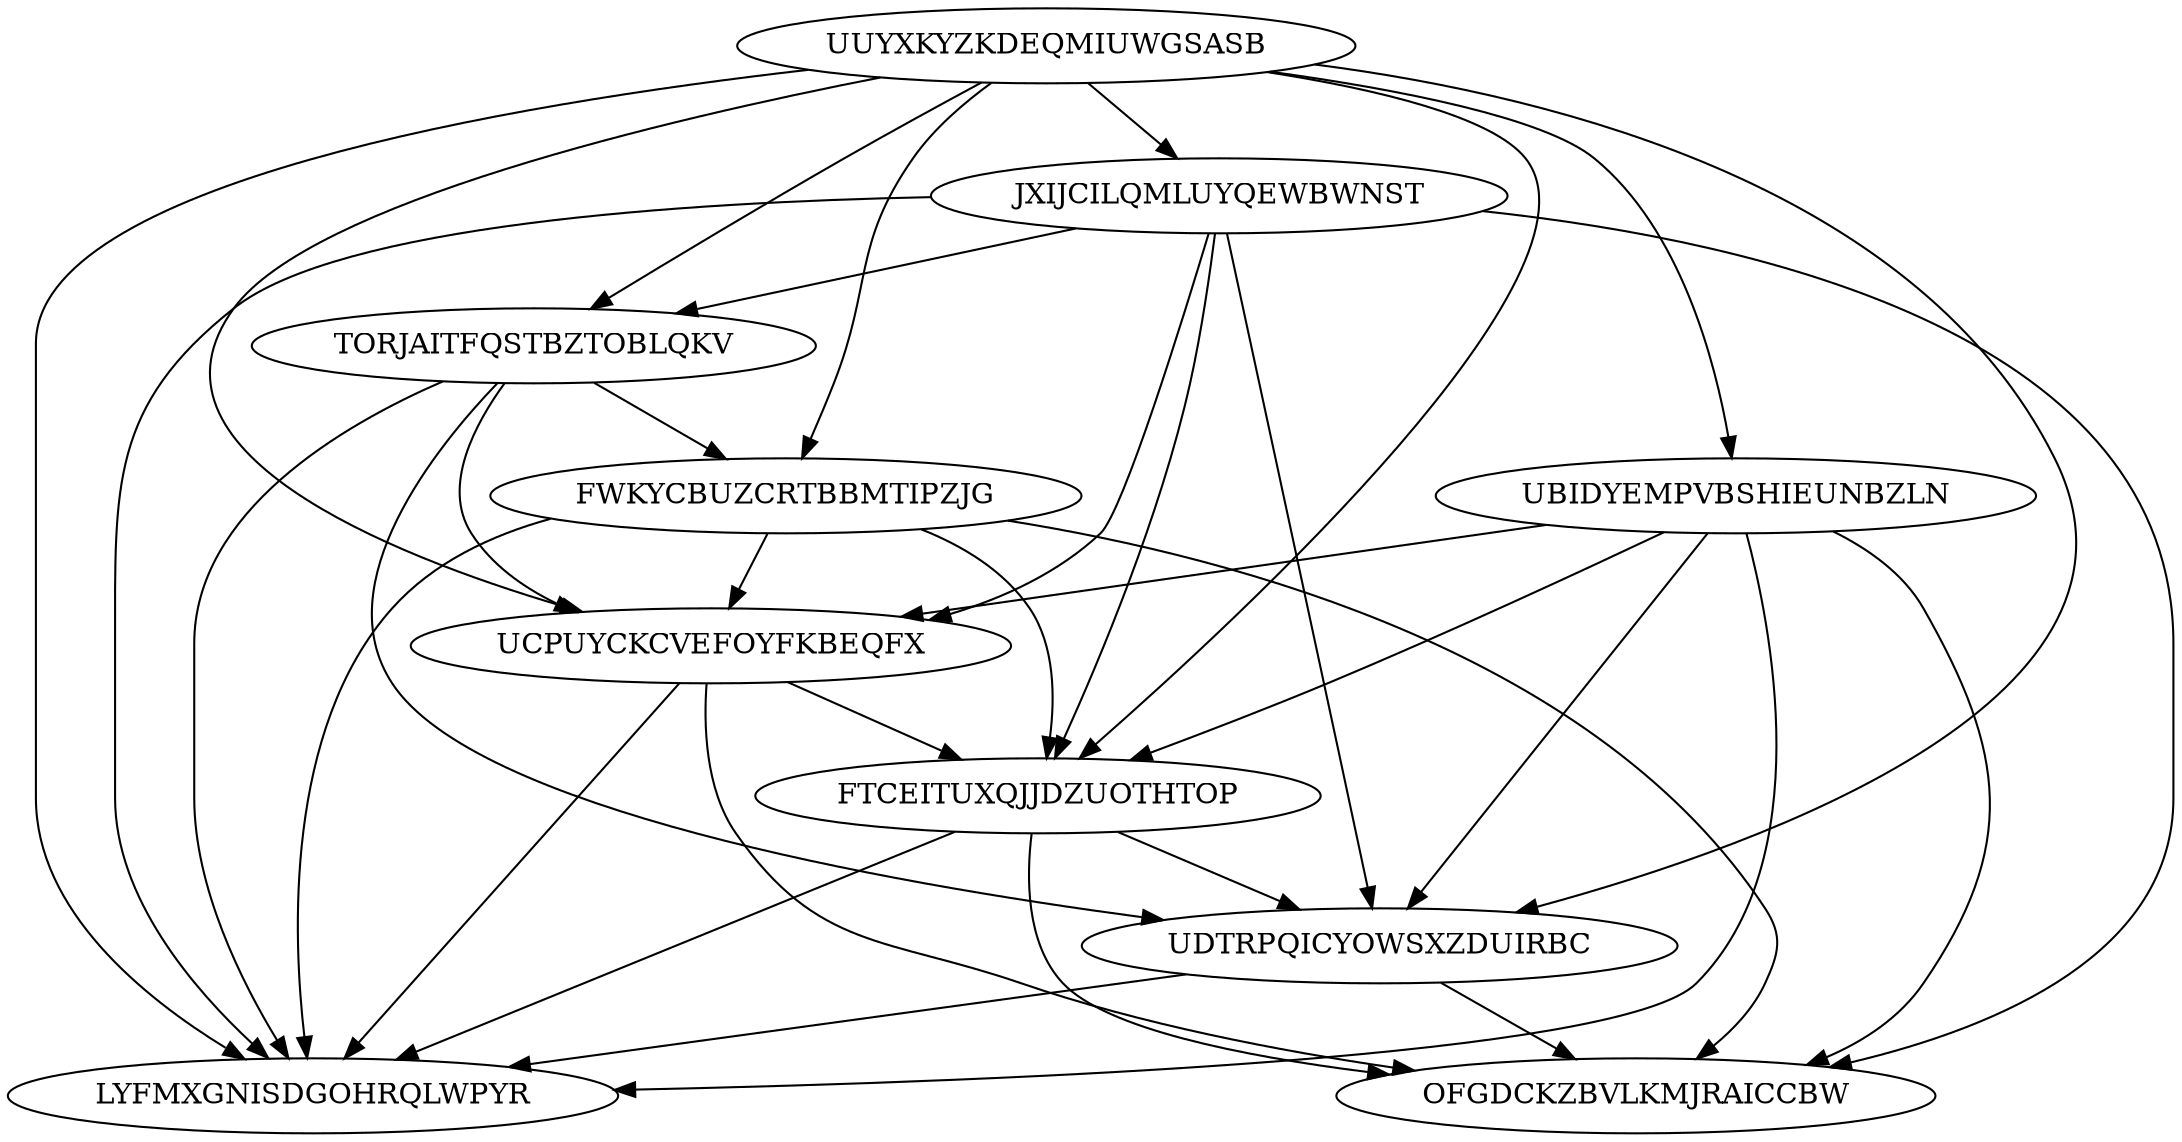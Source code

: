 digraph "N10M35" {
	UUYXKYZKDEQMIUWGSASB			[Weight=15, Start=0, Processor=1];
	JXIJCILQMLUYQEWBWNST			[Weight=20, Start=15, Processor=1];
	UBIDYEMPVBSHIEUNBZLN			[Weight=12, Start=27, Processor=2];
	TORJAITFQSTBZTOBLQKV			[Weight=11, Start=35, Processor=1];
	FWKYCBUZCRTBBMTIPZJG			[Weight=15, Start=46, Processor=1];
	UCPUYCKCVEFOYFKBEQFX			[Weight=18, Start=61, Processor=1];
	FTCEITUXQJJDZUOTHTOP			[Weight=11, Start=79, Processor=1];
	UDTRPQICYOWSXZDUIRBC			[Weight=20, Start=90, Processor=1];
	LYFMXGNISDGOHRQLWPYR			[Weight=16, Start=110, Processor=1];
	OFGDCKZBVLKMJRAICCBW			[Weight=10, Start=126, Processor=1];
	FWKYCBUZCRTBBMTIPZJG -> FTCEITUXQJJDZUOTHTOP		[Weight=20];
	UUYXKYZKDEQMIUWGSASB -> FTCEITUXQJJDZUOTHTOP		[Weight=10];
	UUYXKYZKDEQMIUWGSASB -> FWKYCBUZCRTBBMTIPZJG		[Weight=14];
	UDTRPQICYOWSXZDUIRBC -> OFGDCKZBVLKMJRAICCBW		[Weight=17];
	JXIJCILQMLUYQEWBWNST -> UCPUYCKCVEFOYFKBEQFX		[Weight=15];
	FWKYCBUZCRTBBMTIPZJG -> OFGDCKZBVLKMJRAICCBW		[Weight=17];
	UDTRPQICYOWSXZDUIRBC -> LYFMXGNISDGOHRQLWPYR		[Weight=17];
	UBIDYEMPVBSHIEUNBZLN -> UDTRPQICYOWSXZDUIRBC		[Weight=10];
	FWKYCBUZCRTBBMTIPZJG -> UCPUYCKCVEFOYFKBEQFX		[Weight=16];
	UUYXKYZKDEQMIUWGSASB -> TORJAITFQSTBZTOBLQKV		[Weight=15];
	UCPUYCKCVEFOYFKBEQFX -> LYFMXGNISDGOHRQLWPYR		[Weight=19];
	UBIDYEMPVBSHIEUNBZLN -> UCPUYCKCVEFOYFKBEQFX		[Weight=11];
	JXIJCILQMLUYQEWBWNST -> UDTRPQICYOWSXZDUIRBC		[Weight=13];
	UUYXKYZKDEQMIUWGSASB -> JXIJCILQMLUYQEWBWNST		[Weight=13];
	TORJAITFQSTBZTOBLQKV -> LYFMXGNISDGOHRQLWPYR		[Weight=18];
	TORJAITFQSTBZTOBLQKV -> FWKYCBUZCRTBBMTIPZJG		[Weight=13];
	FTCEITUXQJJDZUOTHTOP -> UDTRPQICYOWSXZDUIRBC		[Weight=11];
	UUYXKYZKDEQMIUWGSASB -> UDTRPQICYOWSXZDUIRBC		[Weight=20];
	JXIJCILQMLUYQEWBWNST -> OFGDCKZBVLKMJRAICCBW		[Weight=11];
	JXIJCILQMLUYQEWBWNST -> TORJAITFQSTBZTOBLQKV		[Weight=18];
	UUYXKYZKDEQMIUWGSASB -> UCPUYCKCVEFOYFKBEQFX		[Weight=10];
	UUYXKYZKDEQMIUWGSASB -> UBIDYEMPVBSHIEUNBZLN		[Weight=12];
	UBIDYEMPVBSHIEUNBZLN -> OFGDCKZBVLKMJRAICCBW		[Weight=12];
	FTCEITUXQJJDZUOTHTOP -> LYFMXGNISDGOHRQLWPYR		[Weight=20];
	UBIDYEMPVBSHIEUNBZLN -> LYFMXGNISDGOHRQLWPYR		[Weight=20];
	UBIDYEMPVBSHIEUNBZLN -> FTCEITUXQJJDZUOTHTOP		[Weight=13];
	FWKYCBUZCRTBBMTIPZJG -> LYFMXGNISDGOHRQLWPYR		[Weight=10];
	UUYXKYZKDEQMIUWGSASB -> LYFMXGNISDGOHRQLWPYR		[Weight=15];
	UCPUYCKCVEFOYFKBEQFX -> OFGDCKZBVLKMJRAICCBW		[Weight=10];
	TORJAITFQSTBZTOBLQKV -> UCPUYCKCVEFOYFKBEQFX		[Weight=13];
	TORJAITFQSTBZTOBLQKV -> UDTRPQICYOWSXZDUIRBC		[Weight=13];
	JXIJCILQMLUYQEWBWNST -> FTCEITUXQJJDZUOTHTOP		[Weight=19];
	JXIJCILQMLUYQEWBWNST -> LYFMXGNISDGOHRQLWPYR		[Weight=10];
	UCPUYCKCVEFOYFKBEQFX -> FTCEITUXQJJDZUOTHTOP		[Weight=13];
	FTCEITUXQJJDZUOTHTOP -> OFGDCKZBVLKMJRAICCBW		[Weight=16];
}
